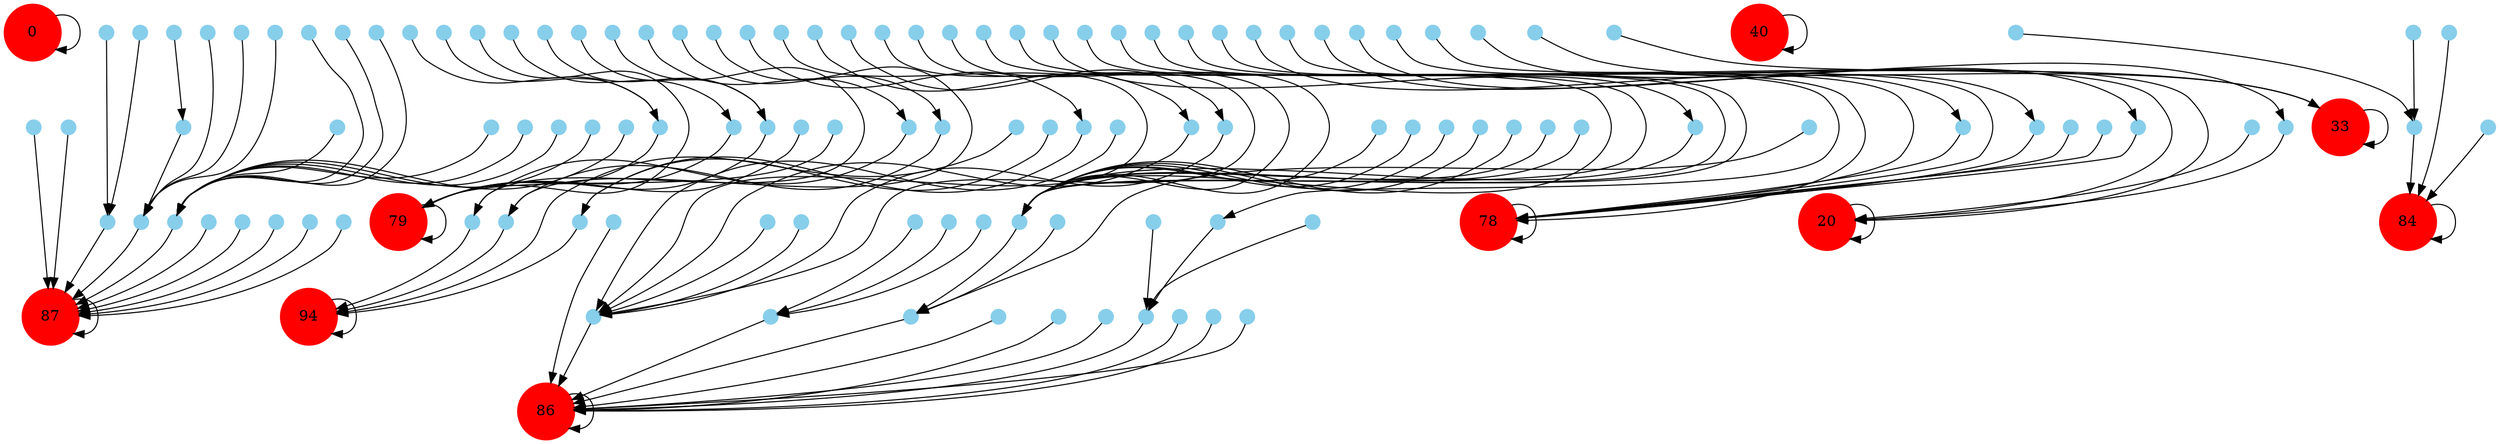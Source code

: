 Digraph G {
node [width=.2,height=.2,shape=circle,style=filled,color=skyblue];
overlap=scale;
0 [width=.75,height=.5,label=0, color=red, style=filled];
0 -> 0 [len=0.125,weight=0.25];
1 [label=""];
1 -> 71 [len=0.125,weight=0.25];
2 [label=""];
2 -> 15 [len=0.125,weight=0.25];
3 [label=""];
3 -> 71 [len=0.125,weight=0.25];
4 [label=""];
4 -> 28 [len=0.125,weight=0.25];
5 [label=""];
5 -> 87 [len=0.125,weight=0.25];
6 [label=""];
6 -> 31 [len=0.125,weight=0.25];
7 [label=""];
7 -> 95 [len=0.125,weight=0.25];
8 [label=""];
8 -> 78 [len=0.125,weight=0.25];
9 [label=""];
9 -> 70 [len=0.125,weight=0.25];
10 [label=""];
10 -> 78 [len=0.125,weight=0.25];
11 [label=""];
11 -> 79 [len=0.125,weight=0.25];
12 [label=""];
12 -> 78 [len=0.125,weight=0.25];
13 [label=""];
13 -> 78 [len=0.125,weight=0.25];
14 [label=""];
14 -> 78 [len=0.125,weight=0.25];
15 [label=""];
15 -> 79 [len=0.125,weight=0.25];
16 [label=""];
16 -> 20 [len=0.125,weight=0.25];
17 [label=""];
17 -> 86 [len=0.125,weight=0.25];
18 [label=""];
18 -> 22 [len=0.125,weight=0.25];
19 [label=""];
19 -> 87 [len=0.125,weight=0.25];
20 [width=.75,height=.5,label=20, color=red, style=filled];
20 -> 20 [len=0.125,weight=0.25];
21 [label=""];
21 -> 86 [len=0.125,weight=0.25];
22 [label=""];
22 -> 30 [len=0.125,weight=0.25];
23 [label=""];
23 -> 87 [len=0.125,weight=0.25];
24 [label=""];
24 -> 70 [len=0.125,weight=0.25];
25 [label=""];
25 -> 70 [len=0.125,weight=0.25];
26 [label=""];
26 -> 78 [len=0.125,weight=0.25];
27 [label=""];
27 -> 70 [len=0.125,weight=0.25];
28 [label=""];
28 -> 94 [len=0.125,weight=0.25];
29 [label=""];
29 -> 86 [len=0.125,weight=0.25];
30 [label=""];
30 -> 94 [len=0.125,weight=0.25];
31 [label=""];
31 -> 94 [len=0.125,weight=0.25];
32 [label=""];
32 -> 33 [len=0.125,weight=0.25];
33 [width=.75,height=.5,label=33, color=red, style=filled];
33 -> 33 [len=0.125,weight=0.25];
34 [label=""];
34 -> 41 [len=0.125,weight=0.25];
35 [label=""];
35 -> 39 [len=0.125,weight=0.25];
36 [label=""];
36 -> 25 [len=0.125,weight=0.25];
37 [label=""];
37 -> 21 [len=0.125,weight=0.25];
38 [label=""];
38 -> 29 [len=0.125,weight=0.25];
39 [label=""];
39 -> 31 [len=0.125,weight=0.25];
40 [width=.75,height=.5,label=40, color=red, style=filled];
40 -> 40 [len=0.125,weight=0.25];
41 [label=""];
41 -> 103 [len=0.125,weight=0.25];
42 [label=""];
42 -> 47 [len=0.125,weight=0.25];
43 [label=""];
43 -> 111 [len=0.125,weight=0.25];
44 [label=""];
44 -> 12 [len=0.125,weight=0.25];
45 [label=""];
45 -> 79 [len=0.125,weight=0.25];
46 [label=""];
46 -> 15 [len=0.125,weight=0.25];
47 [label=""];
47 -> 79 [len=0.125,weight=0.25];
48 [label=""];
48 -> 16 [len=0.125,weight=0.25];
49 [label=""];
49 -> 21 [len=0.125,weight=0.25];
50 [label=""];
50 -> 21 [len=0.125,weight=0.25];
51 [label=""];
51 -> 23 [len=0.125,weight=0.25];
52 [label=""];
52 -> 20 [len=0.125,weight=0.25];
53 [label=""];
53 -> 21 [len=0.125,weight=0.25];
54 [label=""];
54 -> 29 [len=0.125,weight=0.25];
55 [label=""];
55 -> 23 [len=0.125,weight=0.25];
56 [label=""];
56 -> 4 [len=0.125,weight=0.25];
57 [label=""];
57 -> 70 [len=0.125,weight=0.25];
58 [label=""];
58 -> 14 [len=0.125,weight=0.25];
59 [label=""];
59 -> 71 [len=0.125,weight=0.25];
60 [label=""];
60 -> 28 [len=0.125,weight=0.25];
61 [label=""];
61 -> 86 [len=0.125,weight=0.25];
62 [label=""];
62 -> 30 [len=0.125,weight=0.25];
63 [label=""];
63 -> 95 [len=0.125,weight=0.25];
64 [label=""];
64 -> 68 [len=0.125,weight=0.25];
65 [label=""];
65 -> 71 [len=0.125,weight=0.25];
66 [label=""];
66 -> 71 [len=0.125,weight=0.25];
67 [label=""];
67 -> 71 [len=0.125,weight=0.25];
68 [label=""];
68 -> 84 [len=0.125,weight=0.25];
69 [label=""];
69 -> 87 [len=0.125,weight=0.25];
70 [label=""];
70 -> 95 [len=0.125,weight=0.25];
71 [label=""];
71 -> 87 [len=0.125,weight=0.25];
72 [label=""];
72 -> 70 [len=0.125,weight=0.25];
73 [label=""];
73 -> 70 [len=0.125,weight=0.25];
74 [label=""];
74 -> 78 [len=0.125,weight=0.25];
75 [label=""];
75 -> 71 [len=0.125,weight=0.25];
76 [label=""];
76 -> 78 [len=0.125,weight=0.25];
77 [label=""];
77 -> 70 [len=0.125,weight=0.25];
78 [width=.75,height=.5,label=78, color=red, style=filled];
78 -> 78 [len=0.125,weight=0.25];
79 [width=.75,height=.5,label=79, color=red, style=filled];
79 -> 79 [len=0.125,weight=0.25];
80 [label=""];
80 -> 84 [len=0.125,weight=0.25];
81 [label=""];
81 -> 86 [len=0.125,weight=0.25];
82 [label=""];
82 -> 86 [len=0.125,weight=0.25];
83 [label=""];
83 -> 87 [len=0.125,weight=0.25];
84 [width=.75,height=.5,label=84, color=red, style=filled];
84 -> 84 [len=0.125,weight=0.25];
85 [label=""];
85 -> 86 [len=0.125,weight=0.25];
86 [width=.75,height=.5,label=86, color=red, style=filled];
86 -> 86 [len=0.125,weight=0.25];
87 [width=.75,height=.5,label=87, color=red, style=filled];
87 -> 87 [len=0.125,weight=0.25];
88 [label=""];
88 -> 70 [len=0.125,weight=0.25];
89 [label=""];
89 -> 70 [len=0.125,weight=0.25];
90 [label=""];
90 -> 70 [len=0.125,weight=0.25];
91 [label=""];
91 -> 70 [len=0.125,weight=0.25];
92 [label=""];
92 -> 86 [len=0.125,weight=0.25];
93 [label=""];
93 -> 86 [len=0.125,weight=0.25];
94 [width=.75,height=.5,label=94, color=red, style=filled];
94 -> 94 [len=0.125,weight=0.25];
95 [label=""];
95 -> 86 [len=0.125,weight=0.25];
96 [label=""];
96 -> 33 [len=0.125,weight=0.25];
97 [label=""];
97 -> 101 [len=0.125,weight=0.25];
98 [label=""];
98 -> 37 [len=0.125,weight=0.25];
99 [label=""];
99 -> 103 [len=0.125,weight=0.25];
100 [label=""];
100 -> 21 [len=0.125,weight=0.25];
101 [label=""];
101 -> 85 [len=0.125,weight=0.25];
102 [label=""];
102 -> 29 [len=0.125,weight=0.25];
103 [label=""];
103 -> 87 [len=0.125,weight=0.25];
104 [label=""];
104 -> 100 [len=0.125,weight=0.25];
105 [label=""];
105 -> 103 [len=0.125,weight=0.25];
106 [label=""];
106 -> 111 [len=0.125,weight=0.25];
107 [label=""];
107 -> 103 [len=0.125,weight=0.25];
108 [label=""];
108 -> 76 [len=0.125,weight=0.25];
109 [label=""];
109 -> 71 [len=0.125,weight=0.25];
110 [label=""];
110 -> 79 [len=0.125,weight=0.25];
111 [label=""];
111 -> 79 [len=0.125,weight=0.25];
112 [label=""];
112 -> 20 [len=0.125,weight=0.25];
113 [label=""];
113 -> 85 [len=0.125,weight=0.25];
114 [label=""];
114 -> 21 [len=0.125,weight=0.25];
115 [label=""];
115 -> 87 [len=0.125,weight=0.25];
116 [label=""];
116 -> 20 [len=0.125,weight=0.25];
117 [label=""];
117 -> 85 [len=0.125,weight=0.25];
118 [label=""];
118 -> 21 [len=0.125,weight=0.25];
119 [label=""];
119 -> 87 [len=0.125,weight=0.25];
120 [label=""];
120 -> 68 [len=0.125,weight=0.25];
121 [label=""];
121 -> 70 [len=0.125,weight=0.25];
122 [label=""];
122 -> 70 [len=0.125,weight=0.25];
123 [label=""];
123 -> 71 [len=0.125,weight=0.25];
124 [label=""];
124 -> 84 [len=0.125,weight=0.25];
125 [label=""];
125 -> 86 [len=0.125,weight=0.25];
126 [label=""];
126 -> 94 [len=0.125,weight=0.25];
127 [label=""];
127 -> 87 [len=0.125,weight=0.25];
}
